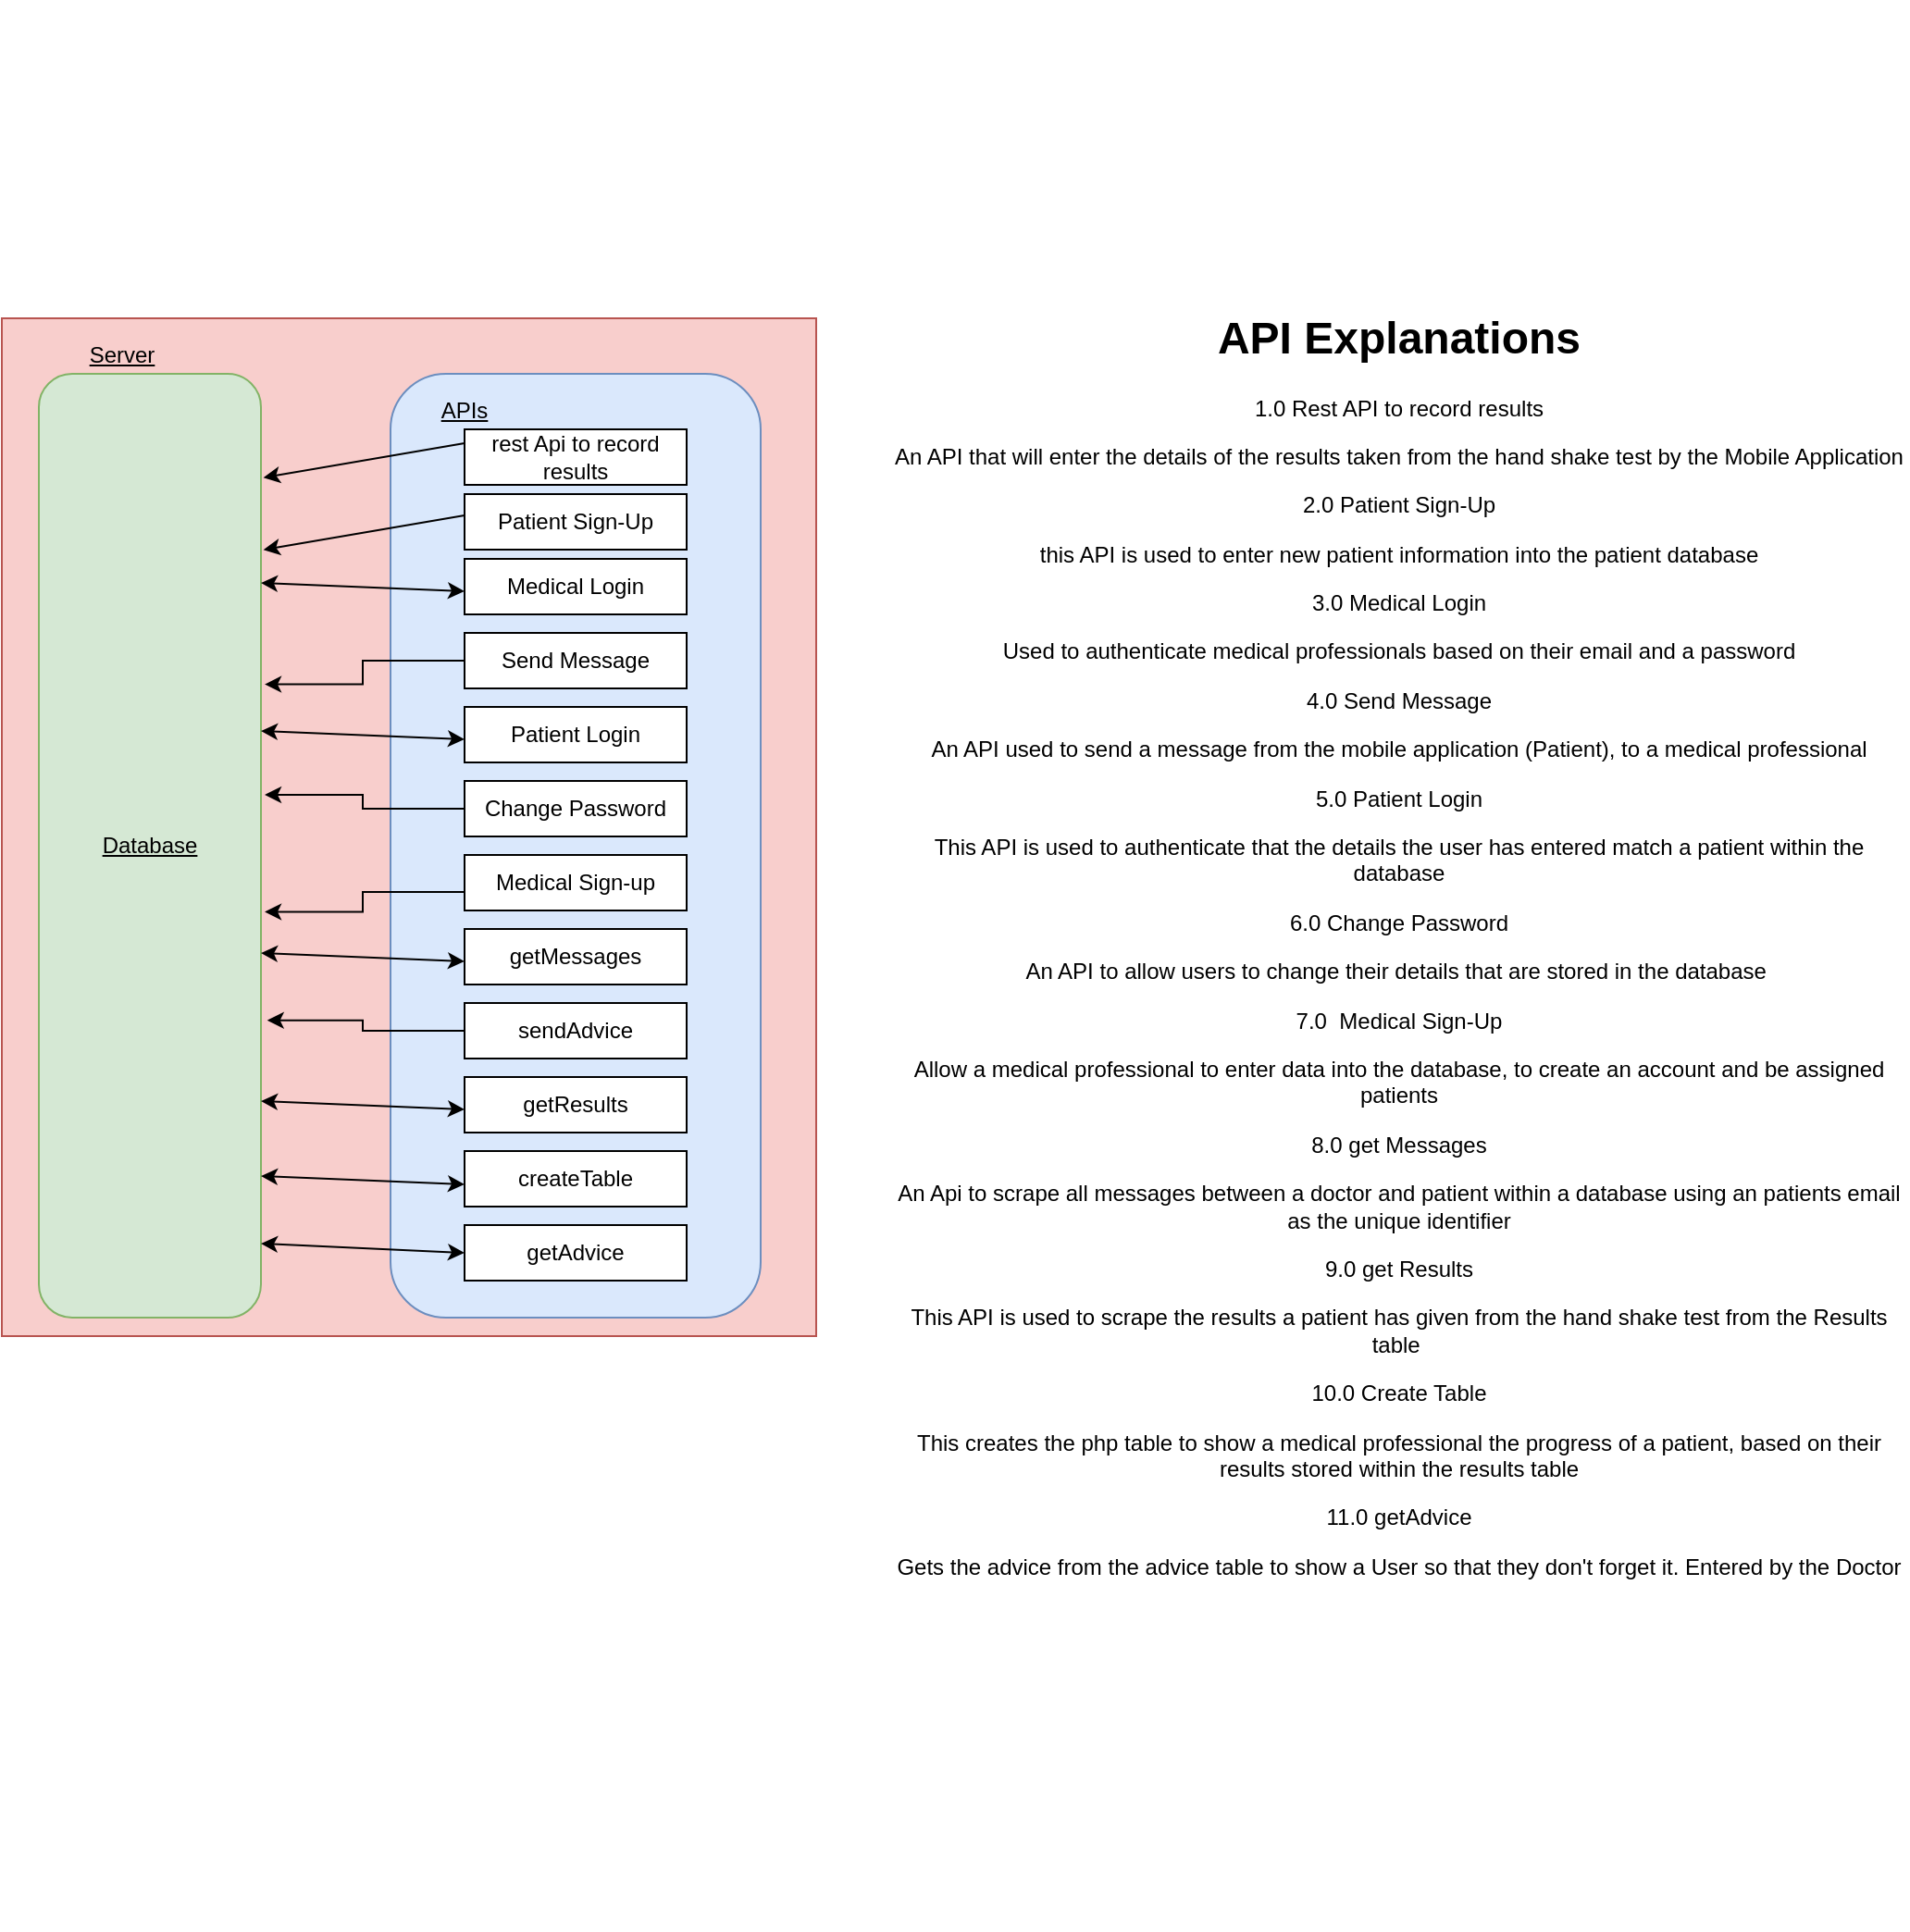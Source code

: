 <mxfile version="12.3.8" type="onedrive" pages="1"><diagram id="NM07LhsdAADReE2OG4qO" name="Page-1"><mxGraphModel dx="768" dy="2762" grid="1" gridSize="10" guides="1" tooltips="1" connect="1" arrows="1" fold="1" page="1" pageScale="1" pageWidth="3300" pageHeight="2339" math="0" shadow="0"><root><mxCell id="0"/><mxCell id="1" parent="0"/><mxCell id="9JaJU7dFfsgOP9oy_3UK-1" value="" style="rounded=0;whiteSpace=wrap;html=1;fillColor=#f8cecc;strokeColor=#b85450;" vertex="1" parent="1"><mxGeometry x="160" y="60" width="440" height="550" as="geometry"/></mxCell><mxCell id="9JaJU7dFfsgOP9oy_3UK-2" value="&lt;u&gt;Server&lt;/u&gt;" style="text;html=1;strokeColor=none;fillColor=none;align=center;verticalAlign=middle;whiteSpace=wrap;rounded=0;" vertex="1" parent="1"><mxGeometry x="180" y="70" width="90" height="20" as="geometry"/></mxCell><mxCell id="9JaJU7dFfsgOP9oy_3UK-3" value="&lt;u&gt;Database&lt;/u&gt;" style="rounded=1;whiteSpace=wrap;html=1;fillColor=#d5e8d4;strokeColor=#82b366;" vertex="1" parent="1"><mxGeometry x="180" y="90" width="120" height="510" as="geometry"/></mxCell><mxCell id="9JaJU7dFfsgOP9oy_3UK-4" value="" style="rounded=1;whiteSpace=wrap;html=1;fillColor=#dae8fc;strokeColor=#6c8ebf;" vertex="1" parent="1"><mxGeometry x="370" y="90" width="200" height="510" as="geometry"/></mxCell><mxCell id="9JaJU7dFfsgOP9oy_3UK-5" value="&lt;u&gt;APIs&lt;/u&gt;" style="text;html=1;strokeColor=none;fillColor=none;align=center;verticalAlign=middle;whiteSpace=wrap;rounded=0;" vertex="1" parent="1"><mxGeometry x="370" y="100" width="80" height="20" as="geometry"/></mxCell><mxCell id="9JaJU7dFfsgOP9oy_3UK-6" style="edgeStyle=orthogonalEdgeStyle;rounded=0;orthogonalLoop=1;jettySize=auto;html=1;exitX=0.5;exitY=1;exitDx=0;exitDy=0;" edge="1" parent="1" source="9JaJU7dFfsgOP9oy_3UK-5" target="9JaJU7dFfsgOP9oy_3UK-5"><mxGeometry relative="1" as="geometry"/></mxCell><mxCell id="9JaJU7dFfsgOP9oy_3UK-7" value="rest Api to record results" style="rounded=0;whiteSpace=wrap;html=1;" vertex="1" parent="1"><mxGeometry x="410" y="120" width="120" height="30" as="geometry"/></mxCell><mxCell id="9JaJU7dFfsgOP9oy_3UK-8" value="Patient Sign-Up" style="rounded=0;whiteSpace=wrap;html=1;" vertex="1" parent="1"><mxGeometry x="410" y="155" width="120" height="30" as="geometry"/></mxCell><mxCell id="9JaJU7dFfsgOP9oy_3UK-9" value="getAdvice" style="rounded=0;whiteSpace=wrap;html=1;" vertex="1" parent="1"><mxGeometry x="410" y="550" width="120" height="30" as="geometry"/></mxCell><mxCell id="9JaJU7dFfsgOP9oy_3UK-10" value="Medical Login" style="rounded=0;whiteSpace=wrap;html=1;" vertex="1" parent="1"><mxGeometry x="410" y="190" width="120" height="30" as="geometry"/></mxCell><mxCell id="9JaJU7dFfsgOP9oy_3UK-11" value="createTable" style="rounded=0;whiteSpace=wrap;html=1;" vertex="1" parent="1"><mxGeometry x="410" y="510" width="120" height="30" as="geometry"/></mxCell><mxCell id="9JaJU7dFfsgOP9oy_3UK-12" value="getResults" style="rounded=0;whiteSpace=wrap;html=1;" vertex="1" parent="1"><mxGeometry x="410" y="470" width="120" height="30" as="geometry"/></mxCell><mxCell id="9JaJU7dFfsgOP9oy_3UK-22" style="edgeStyle=orthogonalEdgeStyle;rounded=0;orthogonalLoop=1;jettySize=auto;html=1;entryX=1.017;entryY=0.329;entryDx=0;entryDy=0;entryPerimeter=0;" edge="1" parent="1" source="9JaJU7dFfsgOP9oy_3UK-13" target="9JaJU7dFfsgOP9oy_3UK-3"><mxGeometry relative="1" as="geometry"/></mxCell><mxCell id="9JaJU7dFfsgOP9oy_3UK-13" value="Send Message" style="rounded=0;whiteSpace=wrap;html=1;" vertex="1" parent="1"><mxGeometry x="410" y="230" width="120" height="30" as="geometry"/></mxCell><mxCell id="9JaJU7dFfsgOP9oy_3UK-26" style="edgeStyle=orthogonalEdgeStyle;rounded=0;orthogonalLoop=1;jettySize=auto;html=1;entryX=1.028;entryY=0.685;entryDx=0;entryDy=0;entryPerimeter=0;" edge="1" parent="1" source="9JaJU7dFfsgOP9oy_3UK-14" target="9JaJU7dFfsgOP9oy_3UK-3"><mxGeometry relative="1" as="geometry"/></mxCell><mxCell id="9JaJU7dFfsgOP9oy_3UK-14" value="sendAdvice" style="rounded=0;whiteSpace=wrap;html=1;" vertex="1" parent="1"><mxGeometry x="410" y="430" width="120" height="30" as="geometry"/></mxCell><mxCell id="9JaJU7dFfsgOP9oy_3UK-15" value="getMessages" style="rounded=0;whiteSpace=wrap;html=1;" vertex="1" parent="1"><mxGeometry x="410" y="390" width="120" height="30" as="geometry"/></mxCell><mxCell id="9JaJU7dFfsgOP9oy_3UK-16" value="Patient Login" style="rounded=0;whiteSpace=wrap;html=1;" vertex="1" parent="1"><mxGeometry x="410" y="270" width="120" height="30" as="geometry"/></mxCell><mxCell id="9JaJU7dFfsgOP9oy_3UK-24" style="edgeStyle=orthogonalEdgeStyle;rounded=0;orthogonalLoop=1;jettySize=auto;html=1;entryX=1.017;entryY=0.446;entryDx=0;entryDy=0;entryPerimeter=0;" edge="1" parent="1" source="9JaJU7dFfsgOP9oy_3UK-17" target="9JaJU7dFfsgOP9oy_3UK-3"><mxGeometry relative="1" as="geometry"/></mxCell><mxCell id="9JaJU7dFfsgOP9oy_3UK-17" value="Change Password" style="rounded=0;whiteSpace=wrap;html=1;" vertex="1" parent="1"><mxGeometry x="410" y="310" width="120" height="30" as="geometry"/></mxCell><mxCell id="9JaJU7dFfsgOP9oy_3UK-25" style="edgeStyle=orthogonalEdgeStyle;rounded=0;orthogonalLoop=1;jettySize=auto;html=1;entryX=1.017;entryY=0.57;entryDx=0;entryDy=0;entryPerimeter=0;" edge="1" parent="1" source="9JaJU7dFfsgOP9oy_3UK-18" target="9JaJU7dFfsgOP9oy_3UK-3"><mxGeometry relative="1" as="geometry"><Array as="points"><mxPoint x="355" y="370"/><mxPoint x="355" y="381"/></Array></mxGeometry></mxCell><mxCell id="9JaJU7dFfsgOP9oy_3UK-18" value="Medical Sign-up" style="rounded=0;whiteSpace=wrap;html=1;" vertex="1" parent="1"><mxGeometry x="410" y="350" width="120" height="30" as="geometry"/></mxCell><mxCell id="9JaJU7dFfsgOP9oy_3UK-27" value="" style="endArrow=classic;startArrow=classic;html=1;entryX=0;entryY=0.5;entryDx=0;entryDy=0;" edge="1" parent="1" target="9JaJU7dFfsgOP9oy_3UK-9"><mxGeometry width="50" height="50" relative="1" as="geometry"><mxPoint x="300" y="560" as="sourcePoint"/><mxPoint x="120" y="500" as="targetPoint"/></mxGeometry></mxCell><mxCell id="9JaJU7dFfsgOP9oy_3UK-28" value="" style="endArrow=classic;startArrow=classic;html=1;exitX=1;exitY=0.85;exitDx=0;exitDy=0;exitPerimeter=0;" edge="1" parent="1" source="9JaJU7dFfsgOP9oy_3UK-3"><mxGeometry width="50" height="50" relative="1" as="geometry"><mxPoint x="300" y="522.5" as="sourcePoint"/><mxPoint x="410" y="528" as="targetPoint"/></mxGeometry></mxCell><mxCell id="9JaJU7dFfsgOP9oy_3UK-29" value="" style="endArrow=classic;startArrow=classic;html=1;exitX=1;exitY=0.85;exitDx=0;exitDy=0;exitPerimeter=0;" edge="1" parent="1"><mxGeometry width="50" height="50" relative="1" as="geometry"><mxPoint x="300" y="483" as="sourcePoint"/><mxPoint x="410" y="487.5" as="targetPoint"/></mxGeometry></mxCell><mxCell id="9JaJU7dFfsgOP9oy_3UK-30" value="" style="endArrow=classic;startArrow=classic;html=1;exitX=1;exitY=0.85;exitDx=0;exitDy=0;exitPerimeter=0;" edge="1" parent="1"><mxGeometry width="50" height="50" relative="1" as="geometry"><mxPoint x="300" y="403" as="sourcePoint"/><mxPoint x="410" y="407.5" as="targetPoint"/></mxGeometry></mxCell><mxCell id="9JaJU7dFfsgOP9oy_3UK-31" value="" style="endArrow=classic;startArrow=classic;html=1;exitX=1;exitY=0.85;exitDx=0;exitDy=0;exitPerimeter=0;" edge="1" parent="1"><mxGeometry width="50" height="50" relative="1" as="geometry"><mxPoint x="300" y="283" as="sourcePoint"/><mxPoint x="410" y="287.5" as="targetPoint"/></mxGeometry></mxCell><mxCell id="9JaJU7dFfsgOP9oy_3UK-32" value="" style="endArrow=classic;startArrow=classic;html=1;exitX=1;exitY=0.85;exitDx=0;exitDy=0;exitPerimeter=0;" edge="1" parent="1"><mxGeometry width="50" height="50" relative="1" as="geometry"><mxPoint x="300" y="203" as="sourcePoint"/><mxPoint x="410" y="207.5" as="targetPoint"/></mxGeometry></mxCell><mxCell id="9JaJU7dFfsgOP9oy_3UK-33" value="&lt;h1&gt;API Explanations&lt;/h1&gt;&lt;p&gt;1.0 Rest API to record results&lt;/p&gt;&lt;p&gt;An API that will enter the details of the results taken from the hand shake test by the Mobile Application&lt;/p&gt;&lt;p&gt;2.0 Patient Sign-Up&lt;/p&gt;&lt;p&gt;this API is used to enter new patient information into the patient database&lt;/p&gt;&lt;p&gt;3.0 Medical Login&lt;/p&gt;&lt;p&gt;Used to authenticate medical professionals based on their email and a password&lt;/p&gt;&lt;p&gt;4.0 Send Message&lt;/p&gt;&lt;p&gt;An API used to send a message from the mobile application (Patient), to a medical professional&lt;/p&gt;&lt;p&gt;5.0 Patient Login&lt;/p&gt;&lt;p&gt;This API is used to authenticate that the details the user has entered match a patient within the database&lt;/p&gt;&lt;p&gt;6.0 Change Password&lt;/p&gt;&lt;p&gt;An API to allow users to change their details that are stored in the database&amp;nbsp;&lt;/p&gt;&lt;p&gt;7.0&amp;nbsp; Medical Sign-Up&lt;/p&gt;&lt;p&gt;Allow a medical professional to enter data into the database, to create an account and be assigned patients&lt;/p&gt;&lt;p&gt;8.0 get Messages&lt;/p&gt;&lt;p&gt;An Api to scrape all messages between a doctor and patient within a database using an patients email as the unique identifier&lt;/p&gt;&lt;p&gt;9.0 get Results&lt;/p&gt;&lt;p&gt;This API is used to scrape the results a patient has given from the hand shake test from the Results table&amp;nbsp;&lt;/p&gt;&lt;p&gt;10.0 Create Table&lt;/p&gt;&lt;p&gt;This creates the php table to show a medical professional the progress of a patient, based on their results stored within the results table&lt;/p&gt;&lt;p&gt;11.0 getAdvice&lt;/p&gt;&lt;p&gt;Gets the advice from the advice table to show a User so that they don't forget it. Entered by the Doctor&lt;/p&gt;&lt;p&gt;&lt;br style=&quot;text-align: left&quot;&gt;&lt;/p&gt;" style="text;html=1;strokeColor=none;fillColor=none;align=center;verticalAlign=middle;whiteSpace=wrap;rounded=0;" vertex="1" parent="1"><mxGeometry x="640" y="-112" width="550" height="1043" as="geometry"/></mxCell><mxCell id="9JaJU7dFfsgOP9oy_3UK-34" value="" style="endArrow=classic;html=1;entryX=1.011;entryY=0.11;entryDx=0;entryDy=0;entryPerimeter=0;exitX=0;exitY=0.25;exitDx=0;exitDy=0;" edge="1" parent="1" source="9JaJU7dFfsgOP9oy_3UK-7" target="9JaJU7dFfsgOP9oy_3UK-3"><mxGeometry width="50" height="50" relative="1" as="geometry"><mxPoint x="320" y="180" as="sourcePoint"/><mxPoint x="370" y="130" as="targetPoint"/></mxGeometry></mxCell><mxCell id="9JaJU7dFfsgOP9oy_3UK-35" value="" style="endArrow=classic;html=1;entryX=1.011;entryY=0.11;entryDx=0;entryDy=0;entryPerimeter=0;exitX=0;exitY=0.25;exitDx=0;exitDy=0;" edge="1" parent="1"><mxGeometry width="50" height="50" relative="1" as="geometry"><mxPoint x="410" y="166.5" as="sourcePoint"/><mxPoint x="301.32" y="185.1" as="targetPoint"/></mxGeometry></mxCell></root></mxGraphModel></diagram></mxfile>